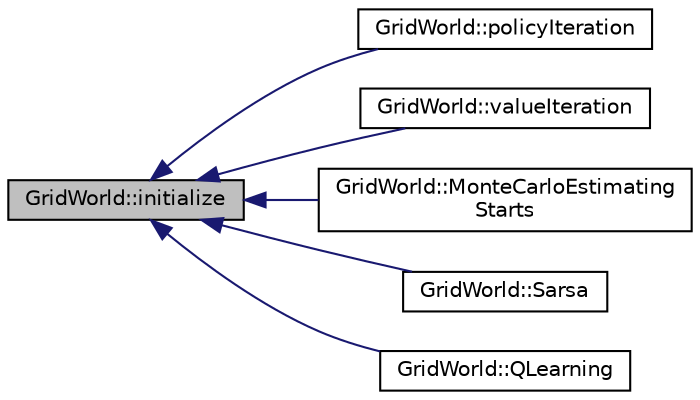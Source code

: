 digraph "GridWorld::initialize"
{
  bgcolor="transparent";
  edge [fontname="Helvetica",fontsize="10",labelfontname="Helvetica",labelfontsize="10"];
  node [fontname="Helvetica",fontsize="10",shape=record];
  rankdir="LR";
  Node88 [label="GridWorld::initialize",height=0.2,width=0.4,color="black", fillcolor="grey75", style="filled", fontcolor="black"];
  Node88 -> Node89 [dir="back",color="midnightblue",fontsize="10",style="solid",fontname="Helvetica"];
  Node89 [label="GridWorld::policyIteration",height=0.2,width=0.4,color="black",URL="$classGridWorld.html#add6d00c0d2eec4d16706a19b0527bba5",tooltip="Policy iteration method. "];
  Node88 -> Node90 [dir="back",color="midnightblue",fontsize="10",style="solid",fontname="Helvetica"];
  Node90 [label="GridWorld::valueIteration",height=0.2,width=0.4,color="black",URL="$classGridWorld.html#a0d5cada9fc611efc747722223c97e8e5",tooltip="Value iteration method. "];
  Node88 -> Node91 [dir="back",color="midnightblue",fontsize="10",style="solid",fontname="Helvetica"];
  Node91 [label="GridWorld::MonteCarloEstimating\lStarts",height=0.2,width=0.4,color="black",URL="$classGridWorld.html#a03586ebfa410ea0617103c70ce5b08cb",tooltip="Monte Carlo Estimating Starts algorithm for finding an optimal policy. "];
  Node88 -> Node92 [dir="back",color="midnightblue",fontsize="10",style="solid",fontname="Helvetica"];
  Node92 [label="GridWorld::Sarsa",height=0.2,width=0.4,color="black",URL="$classGridWorld.html#ad1c7b6d4e864ef8e8aca9163c2d8cd86",tooltip="Temporal difference method for finding the optimal policy using SARSA. "];
  Node88 -> Node93 [dir="back",color="midnightblue",fontsize="10",style="solid",fontname="Helvetica"];
  Node93 [label="GridWorld::QLearning",height=0.2,width=0.4,color="black",URL="$classGridWorld.html#abdbd7b78344fe0db7dbdd4f55d8ace70",tooltip="Temporal difference method for finding the optimal policy using Q-Learning. "];
}
